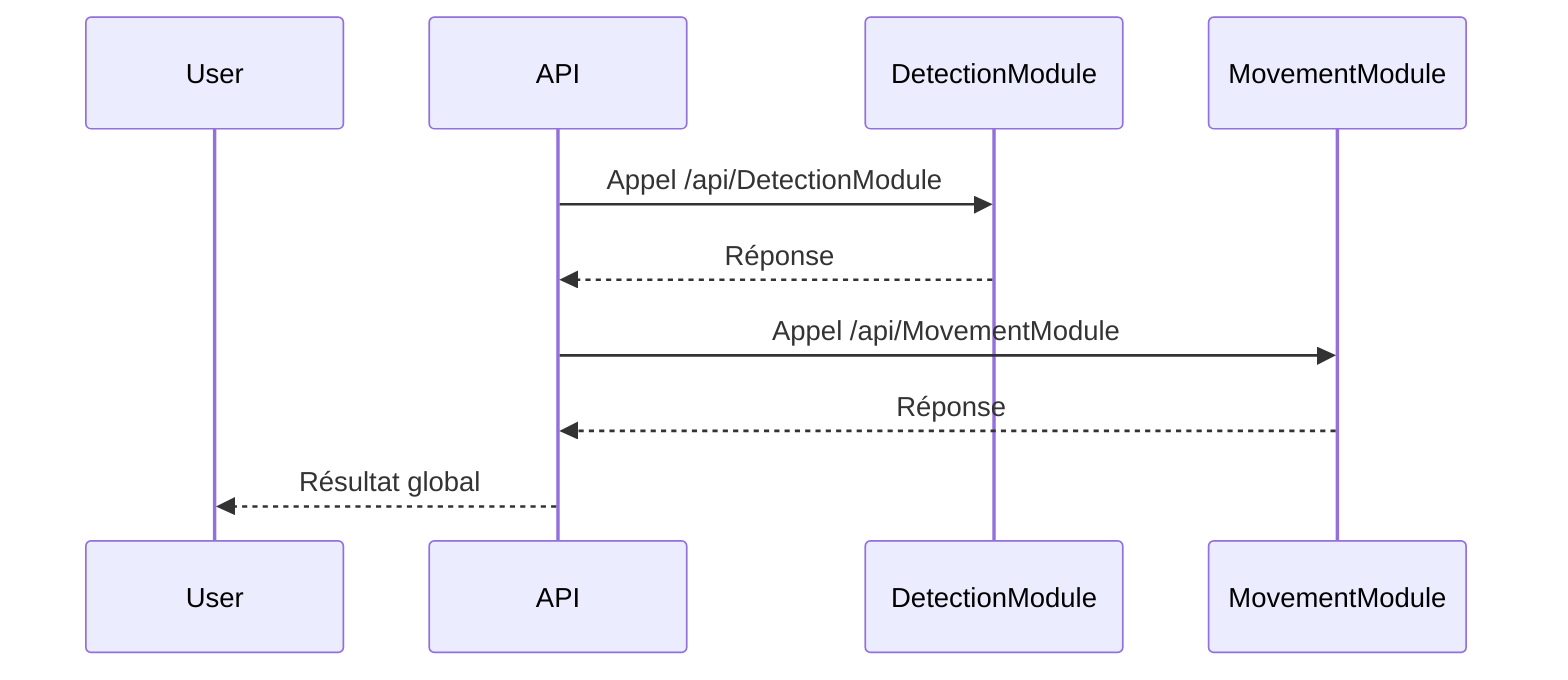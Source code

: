 sequenceDiagram
    participant User
    participant API
    API->>DetectionModule: Appel /api/DetectionModule
    DetectionModule-->>API: Réponse
    API->>MovementModule: Appel /api/MovementModule
    MovementModule-->>API: Réponse
    API-->>User: Résultat global